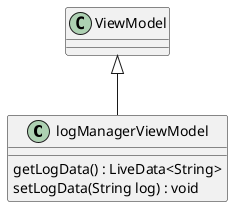 @startuml 
    class logManagerViewModel extends ViewModel{
        getLogData() : LiveData<String>
        setLogData(String log) : void
    }

@enduml